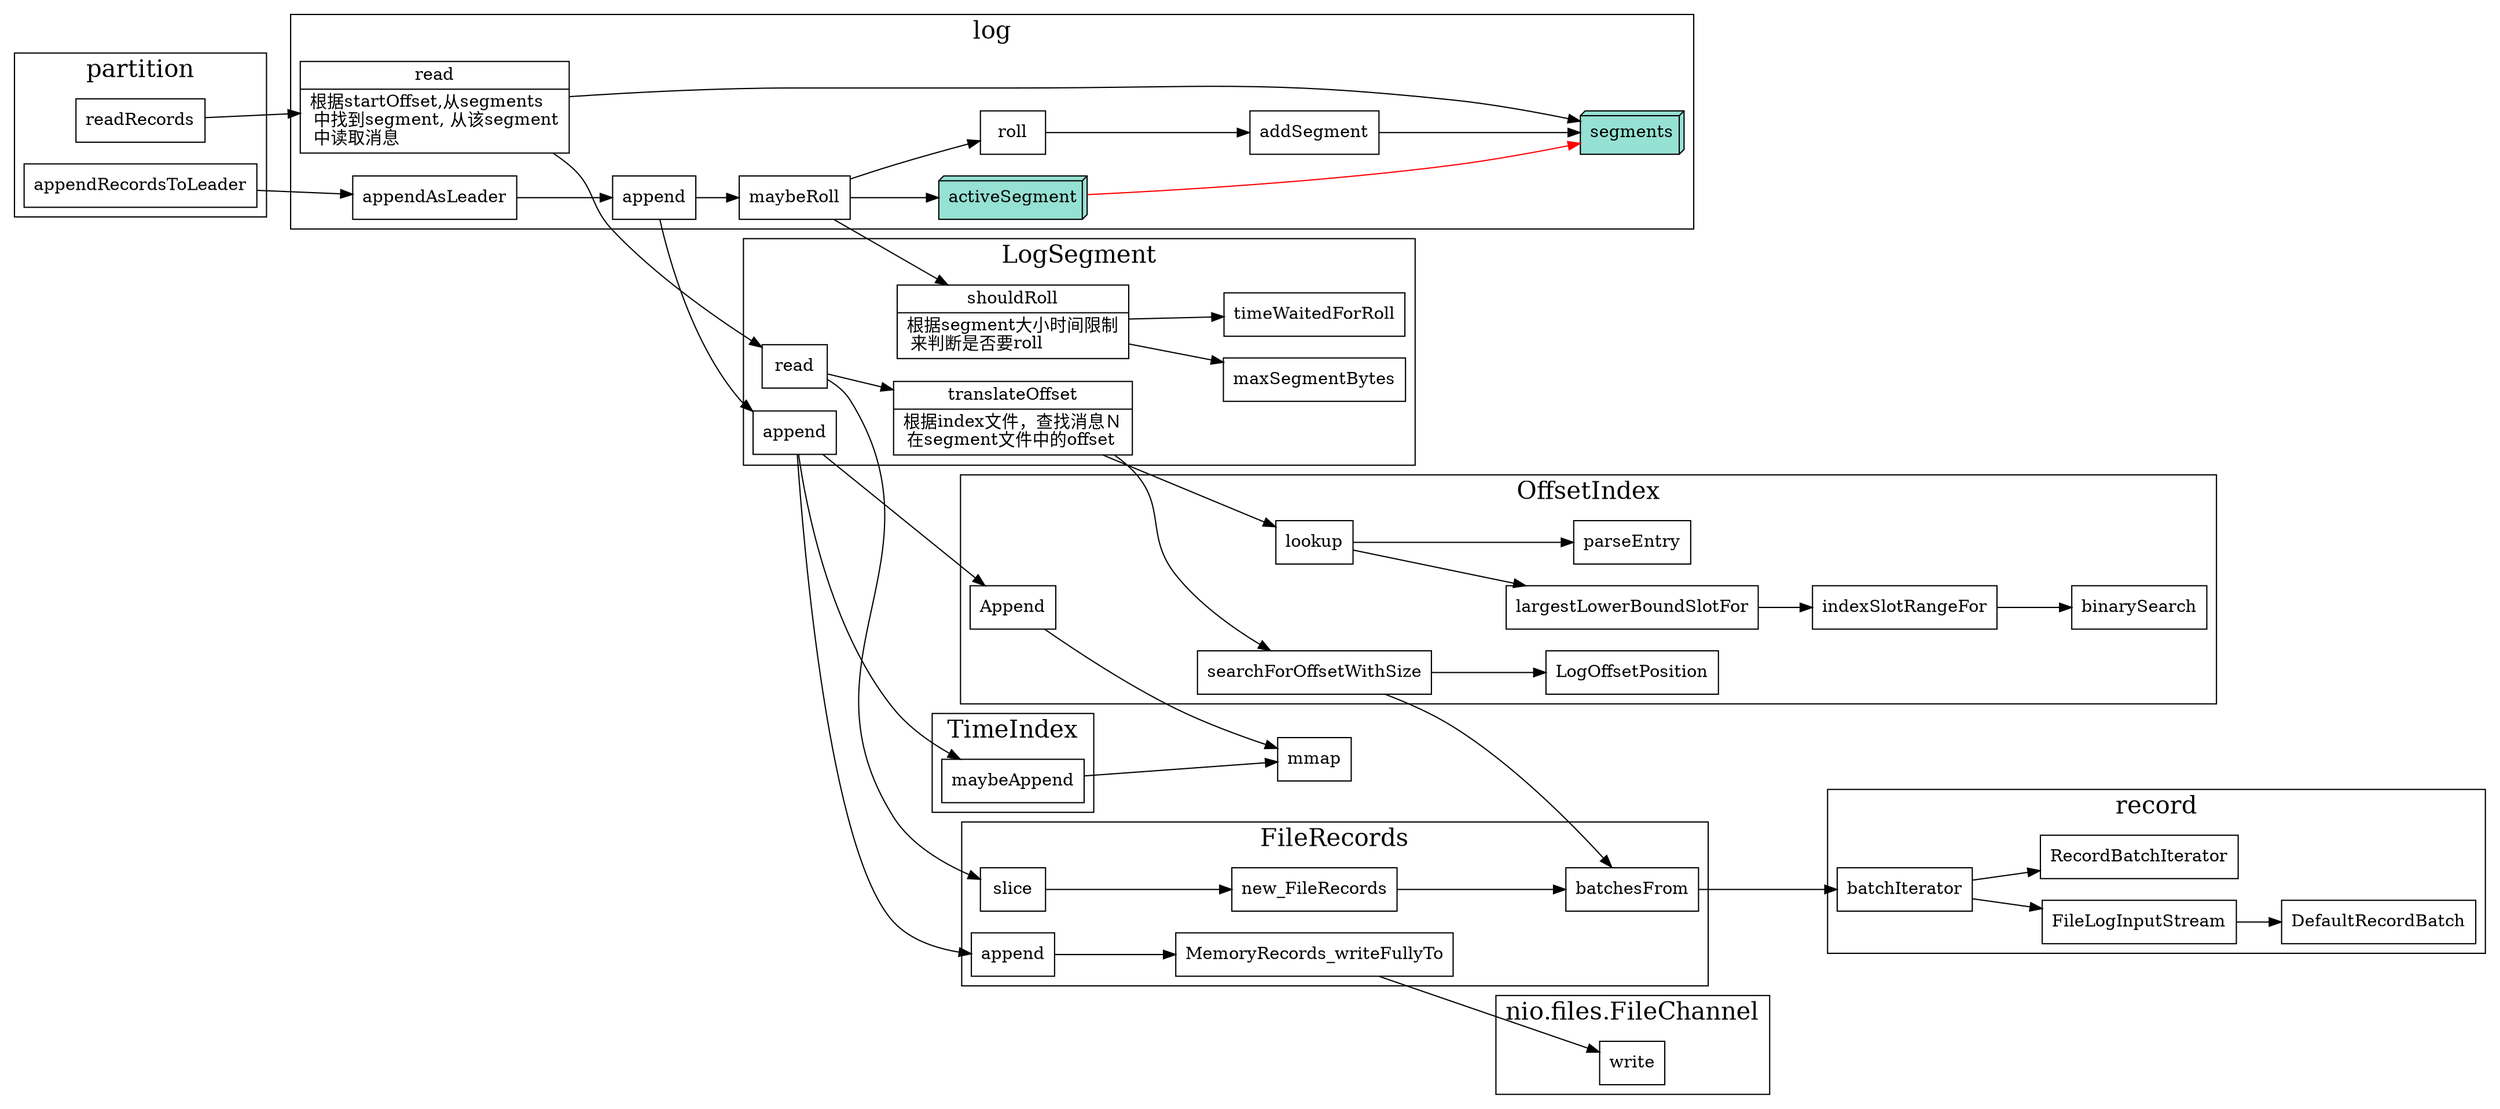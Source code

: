 digraph log_read_write {
  node[shape=box];
  newrank=true;
  rankdir=LR;
  subgraph cluster_log {
    graph[label="log";fontsize=20;];
  }

  subgraph cluster_channel {
    graph[label="nio.files.FileChannel";fontsize=20;];
    channel_write[label="write"];
  }
  subgraph cluster_record {
    graph[label="record";fontsize=20;];
    batchIterator -> FileLogInputStream -> DefaultRecordBatch;
    batchIterator -> RecordBatchIterator;
  }

  subgraph cluster_FileRecords {
    graph[label="FileRecords";fontsize=20;];
    FileRecords_append[label="append"];
    FileRecords_slice[label="slice"];
    FileRecords_append -> MemoryRecords_writeFullyTo -> channel_write;
    FileRecords_slice -> new_FileRecords -> batchesFrom;
    batchesFrom -> batchIterator;
  }

  subgraph cluster_TimeIndex {
    graph[label="TimeIndex";fontsize=20;];
    timeIndex_maybeAppend[label="maybeAppend"];
  }
  timeIndex_maybeAppend -> mmap;
  offsetIndex_append -> mmap;
  {rank=same;offsetIndex_append;timeIndex_maybeAppend};

  subgraph cluster_OffsetIndex {
    graph[label="OffsetIndex";fontsize=20;];
    offsetIndex_append[label="Append"];
    offsetIndex_lookup[label="lookup"];
    offsetIndex_lookup -> {
      largestLowerBoundSlotFor;
      parseEntry;
    };
    largestLowerBoundSlotFor -> indexSlotRangeFor -> binarySearch;
    searchForOffsetWithSize -> {
      batchesFrom;
      LogOffsetPosition;
    };
  }
  subgraph cluster_Segment {
    graph[label="LogSegment";fontsize=20;];
    segment_append[shape="record";
      label="{{
        append
      }}";
    ];
    segment_append -> {
      FileRecords_append;
      timeIndex_maybeAppend;
      offsetIndex_append;
    }
    segment_read[label="read"];
    segment_read -> {
      FileRecords_slice;
      translateOffset;
    }
    translateOffset -> {
      offsetIndex_lookup;
      searchForOffsetWithSize;
    };
    translateOffset[shape="record";
      label="{{
        translateOffset|
          根据index文件，查找消息Ｎ\l 
          在segment文件中的offset\l
      }}";
    ];
    shouldRoll[shape="record";
      label="{{
        shouldRoll|
          根据segment大小时间限制\l 
          来判断是否要roll\l
      }}";
    ];
    shouldRoll -> {
      maxSegmentBytes;
      timeWaitedForRoll;
    }
    {rank=same;segment_read;segment_append};
  }

  subgraph cluster_log {
    graph[label="log";fontsize=20;];
    localLog_read[shape="record";
      label="{{
        read|
          根据startOffset,从segments\l 
          中找到segment, 从该segment\l 
          中读取消息\l
      }}";
    ];
    appendAsLeader -> append; 
    localLog_read -> {
      segments;
    }
    append -> {
      maybeRoll;
    }
    maybeRoll -> {
      activeSegment;
      roll;
    }
    roll -> addSegment;
    addSegment -> segments;
    activeSegment[
      fillcolor="#95e1d3"
      style=filled;
      shape=box3d;
      label="activeSegment"
    ];
    segments[
      fillcolor="#95e1d3"
      style=filled;
      shape=box3d;
      label="segments"
    ];
    activeSegment -> segments[color=red];
    {rank=same;localLog_read;appendAsLeader};
  }
  maybeRoll -> shouldRoll;
  append -> segment_append;
  localLog_read -> segment_read;

  subgraph cluster_partition {
    graph[label="partition";fontsize=20;];
    readRecords -> localLog_read;
    appendRecordsToLeader -> appendAsLeader;
    {rank=same;readRecords;appendRecordsToLeader};
  }
}
